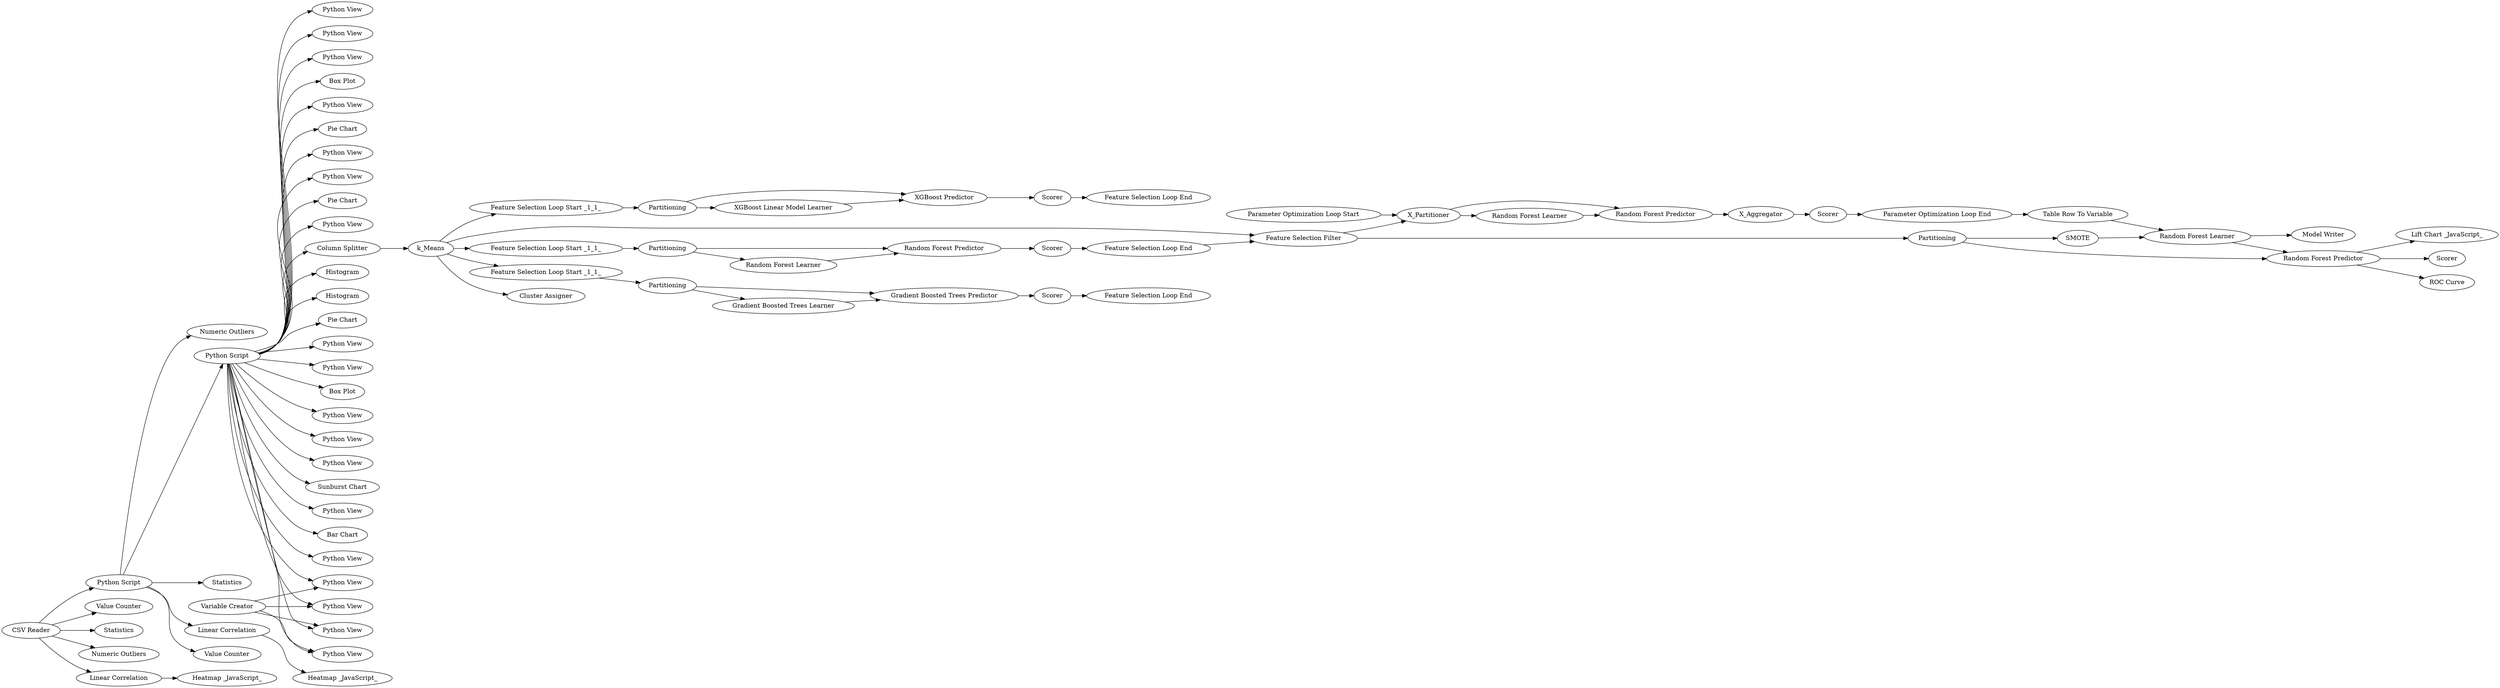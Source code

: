 digraph {
	13 -> 52
	7 -> 8
	7 -> 11
	74 -> 127
	135 -> 142
	116 -> 96
	84 -> 100
	13 -> 39
	65 -> 57
	115 -> 82
	152 -> 146
	13 -> 16
	13 -> 58
	13 -> 51
	9 -> 12
	1 -> 7
	109 -> 128
	144 -> 146
	146 -> 149
	13 -> 40
	114 -> 83
	13 -> 37
	1 -> 5
	13 -> 15
	13 -> 42
	13 -> 59
	13 -> 56
	116 -> 97
	13 -> 32
	151 -> 152
	1 -> 2
	7 -> 10
	146 -> 147
	96 -> 97
	150 -> 152
	7 -> 13
	13 -> 49
	146 -> 148
	13 -> 41
	13 -> 44
	131 -> 144
	100 -> 125
	13 -> 57
	13 -> 43
	74 -> 121
	83 -> 84
	13 -> 53
	13 -> 46
	115 -> 81
	139 -> 143
	1 -> 4
	65 -> 59
	126 -> 115
	142 -> 151
	13 -> 31
	13 -> 45
	125 -> 131
	139 -> 134
	143 -> 134
	13 -> 50
	152 -> 154
	97 -> 111
	74 -> 126
	65 -> 58
	13 -> 48
	111 -> 129
	13 -> 47
	74 -> 131
	131 -> 139
	127 -> 116
	74 -> 98
	140 -> 135
	144 -> 150
	65 -> 56
	13 -> 69
	13 -> 54
	81 -> 82
	134 -> 140
	13 -> 19
	69 -> 74
	114 -> 84
	121 -> 114
	3 -> 6
	7 -> 9
	141 -> 139
	82 -> 109
	13 -> 34
	1 -> 3
	126 [label="Feature Selection Loop Start _1_1_"]
	3 [label="Linear Correlation"]
	6 [label="Heatmap _JavaScript_"]
	154 [label="Model Writer"]
	146 [label="Random Forest Predictor"]
	129 [label="Feature Selection Loop End"]
	12 [label="Heatmap _JavaScript_"]
	16 [label="Box Plot"]
	150 [label=SMOTE]
	115 [label=Partitioning]
	11 [label="Value Counter"]
	47 [label="Python View"]
	135 [label=Scorer]
	134 [label="Random Forest Predictor"]
	81 [label="Gradient Boosted Trees Learner"]
	5 [label="Value Counter"]
	9 [label="Linear Correlation"]
	97 [label="XGBoost Predictor"]
	58 [label="Python View"]
	8 [label=Statistics]
	151 [label="Table Row To Variable"]
	41 [label="Python View"]
	98 [label="Cluster Assigner"]
	54 [label=Histogram]
	141 [label="Parameter Optimization Loop Start"]
	144 [label=Partitioning]
	125 [label="Feature Selection Loop End"]
	1 [label="CSV Reader"]
	53 [label="Box Plot"]
	147 [label=Scorer]
	13 [label="Python Script"]
	43 [label="Python View"]
	44 [label="Python View"]
	96 [label="XGBoost Linear Model Learner"]
	52 [label="Python View"]
	39 [label="Python View"]
	45 [label="Python View"]
	57 [label="Python View"]
	7 [label="Python Script"]
	121 [label="Feature Selection Loop Start _1_1_"]
	19 [label=Histogram]
	131 [label="Feature Selection Filter"]
	56 [label="Python View"]
	15 [label="Sunburst Chart"]
	114 [label=Partitioning]
	59 [label="Python View"]
	142 [label="Parameter Optimization Loop End"]
	143 [label="Random Forest Learner"]
	4 [label="Numeric Outliers"]
	83 [label="Random Forest Learner"]
	82 [label="Gradient Boosted Trees Predictor"]
	140 [label=X_Aggregator]
	69 [label="Column Splitter"]
	65 [label="Variable Creator"]
	46 [label="Python View"]
	116 [label=Partitioning]
	40 [label="Python View"]
	152 [label="Random Forest Learner"]
	128 [label="Feature Selection Loop End"]
	74 [label=k_Means]
	149 [label="Lift Chart _JavaScript_"]
	49 [label="Python View"]
	84 [label="Random Forest Predictor"]
	31 [label="Pie Chart"]
	51 [label="Python View"]
	109 [label=Scorer]
	10 [label="Numeric Outliers"]
	48 [label="Pie Chart"]
	148 [label="ROC Curve"]
	50 [label="Python View"]
	42 [label="Python View"]
	127 [label="Feature Selection Loop Start _1_1_"]
	100 [label=Scorer]
	34 [label="Pie Chart"]
	139 [label=X_Partitioner]
	111 [label=Scorer]
	32 [label="Bar Chart"]
	2 [label=Statistics]
	37 [label="Python View"]
	rankdir=LR
}
